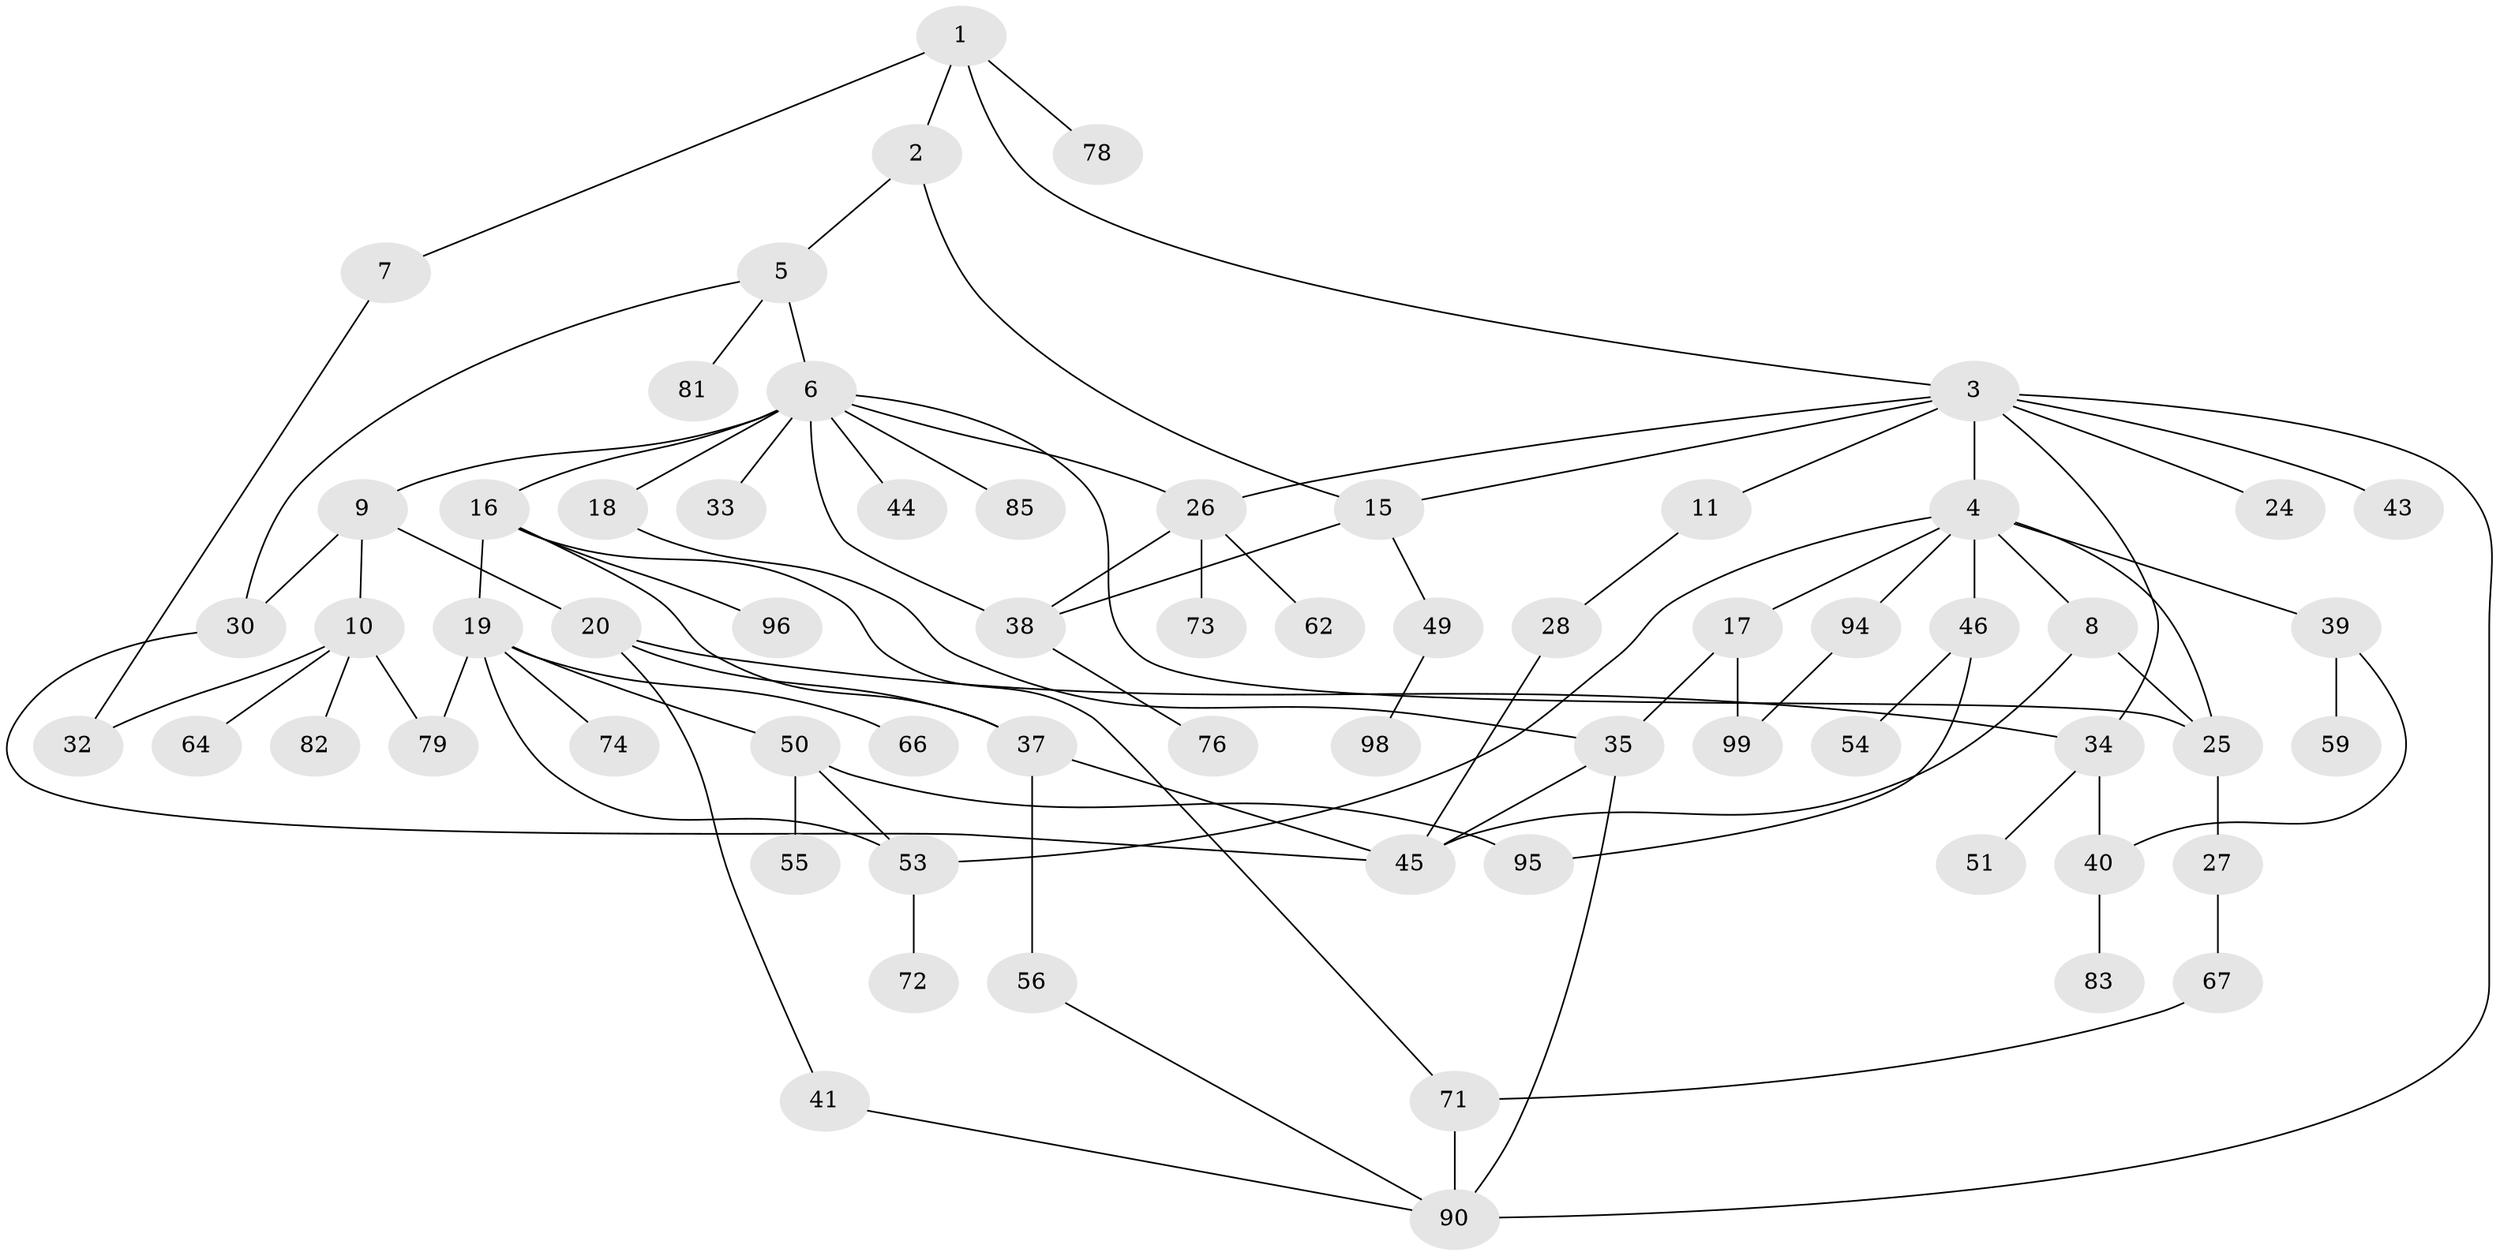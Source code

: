 // original degree distribution, {4: 0.14, 8: 0.01, 7: 0.01, 6: 0.02, 2: 0.27, 3: 0.21, 5: 0.04, 1: 0.3}
// Generated by graph-tools (version 1.1) at 2025/54/02/21/25 11:54:43]
// undirected, 65 vertices, 90 edges
graph export_dot {
graph [start="1"]
  node [color=gray90,style=filled];
  1 [super="+60"];
  2 [super="+65"];
  3 [super="+22"];
  4 [super="+14"];
  5;
  6 [super="+13"];
  7 [super="+69"];
  8 [super="+70"];
  9 [super="+52"];
  10 [super="+31"];
  11 [super="+12"];
  15 [super="+23"];
  16 [super="+21"];
  17 [super="+57"];
  18;
  19 [super="+63"];
  20 [super="+97"];
  24;
  25 [super="+47"];
  26 [super="+42"];
  27 [super="+61"];
  28 [super="+29"];
  30 [super="+88"];
  32;
  33;
  34 [super="+48"];
  35 [super="+36"];
  37 [super="+87"];
  38;
  39;
  40 [super="+86"];
  41;
  43;
  44;
  45 [super="+77"];
  46 [super="+93"];
  49;
  50;
  51;
  53 [super="+58"];
  54;
  55 [super="+84"];
  56 [super="+75"];
  59;
  62;
  64;
  66;
  67 [super="+68"];
  71;
  72;
  73;
  74 [super="+92"];
  76 [super="+80"];
  78;
  79;
  81;
  82 [super="+91"];
  83;
  85 [super="+89"];
  90;
  94;
  95;
  96;
  98 [super="+100"];
  99;
  1 -- 2;
  1 -- 3;
  1 -- 7;
  1 -- 78;
  2 -- 5;
  2 -- 15;
  3 -- 4;
  3 -- 11;
  3 -- 24;
  3 -- 43;
  3 -- 90;
  3 -- 34;
  3 -- 26;
  3 -- 15;
  4 -- 8;
  4 -- 17;
  4 -- 46;
  4 -- 53;
  4 -- 25;
  4 -- 94;
  4 -- 39;
  5 -- 6;
  5 -- 81;
  5 -- 30;
  6 -- 9;
  6 -- 26;
  6 -- 38;
  6 -- 16;
  6 -- 33;
  6 -- 18;
  6 -- 85;
  6 -- 44;
  6 -- 25;
  7 -- 32;
  8 -- 25;
  8 -- 45;
  9 -- 10;
  9 -- 20;
  9 -- 30;
  10 -- 82;
  10 -- 32;
  10 -- 64;
  10 -- 79;
  11 -- 28;
  15 -- 49;
  15 -- 38;
  16 -- 19;
  16 -- 96;
  16 -- 37;
  16 -- 71;
  17 -- 99;
  17 -- 35;
  18 -- 35;
  19 -- 50;
  19 -- 53;
  19 -- 66;
  19 -- 74;
  19 -- 79;
  20 -- 34;
  20 -- 37;
  20 -- 41;
  25 -- 27;
  26 -- 38;
  26 -- 73;
  26 -- 62;
  27 -- 67;
  28 -- 45;
  30 -- 45;
  34 -- 40;
  34 -- 51;
  35 -- 90;
  35 -- 45;
  37 -- 56;
  37 -- 45;
  38 -- 76;
  39 -- 40;
  39 -- 59;
  40 -- 83;
  41 -- 90;
  46 -- 54;
  46 -- 95;
  49 -- 98;
  50 -- 55;
  50 -- 95;
  50 -- 53;
  53 -- 72;
  56 -- 90;
  67 -- 71;
  71 -- 90;
  94 -- 99;
}
